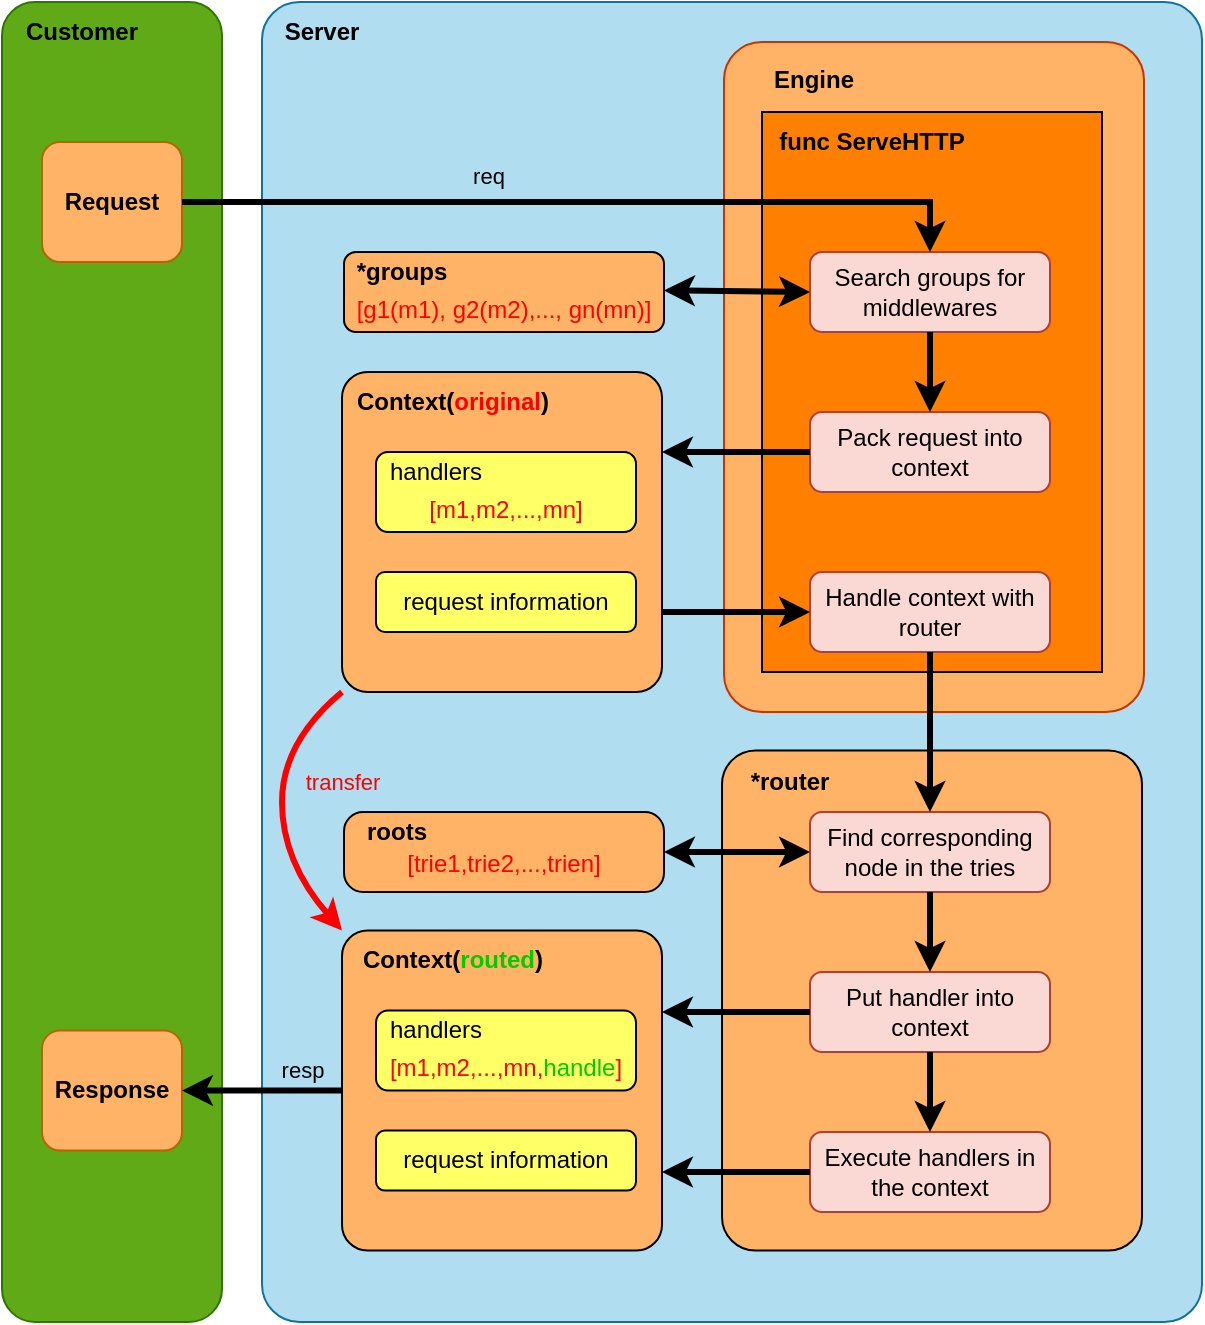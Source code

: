 <mxfile>
    <diagram id="V5zCxExv3vRcNPwlqdw-" name="第 1 页">
        <mxGraphModel dx="561" dy="326" grid="1" gridSize="10" guides="1" tooltips="1" connect="1" arrows="1" fold="1" page="1" pageScale="1" pageWidth="827" pageHeight="1169" background="none" math="0" shadow="0">
            <root>
                <mxCell id="0"/>
                <mxCell id="1" style="" parent="0"/>
                <mxCell id="11" value="" style="rounded=1;whiteSpace=wrap;html=1;fillColor=#60a917;strokeColor=#2D7600;fontColor=#ffffff;" parent="1" vertex="1">
                    <mxGeometry x="130" y="230" width="110" height="660" as="geometry"/>
                </mxCell>
                <mxCell id="132" value="" style="group" parent="1" vertex="1" connectable="0">
                    <mxGeometry x="260" y="230" width="470" height="660" as="geometry"/>
                </mxCell>
                <mxCell id="12" value="" style="rounded=1;whiteSpace=wrap;html=1;fillColor=#b1ddf0;arcSize=4;strokeColor=#10739e;" parent="132" vertex="1">
                    <mxGeometry width="470" height="660" as="geometry"/>
                </mxCell>
                <mxCell id="13" value="&lt;b&gt;Server&lt;/b&gt;" style="text;html=1;strokeColor=none;fillColor=none;align=center;verticalAlign=middle;whiteSpace=wrap;rounded=0;fontColor=#000000;" parent="132" vertex="1">
                    <mxGeometry width="60" height="30" as="geometry"/>
                </mxCell>
                <mxCell id="27" value="elements" style="" parent="0"/>
                <mxCell id="127" value="" style="group" parent="27" vertex="1" connectable="0">
                    <mxGeometry x="490" y="604.28" width="210" height="250" as="geometry"/>
                </mxCell>
                <mxCell id="128" value="" style="group" parent="127" vertex="1" connectable="0">
                    <mxGeometry width="210" height="250" as="geometry"/>
                </mxCell>
                <mxCell id="86" value="" style="rounded=1;whiteSpace=wrap;html=1;fontColor=#FF0000;strokeColor=default;fillColor=#FFB366;arcSize=8;" parent="128" vertex="1">
                    <mxGeometry width="210" height="250" as="geometry"/>
                </mxCell>
                <mxCell id="87" value="&lt;font color=&quot;#000000&quot;&gt;&lt;b&gt;*router&lt;/b&gt;&lt;/font&gt;" style="text;html=1;strokeColor=none;fillColor=none;align=center;verticalAlign=middle;whiteSpace=wrap;rounded=0;fontColor=#FF0000;" parent="128" vertex="1">
                    <mxGeometry x="4" width="60" height="31.5" as="geometry"/>
                </mxCell>
                <mxCell id="85" value="" style="group" parent="27" vertex="1" connectable="0">
                    <mxGeometry x="491" y="250" width="210" height="335" as="geometry"/>
                </mxCell>
                <mxCell id="14" value="" style="rounded=1;whiteSpace=wrap;html=1;fontColor=#000000;fillColor=#FFB366;strokeColor=#C73500;arcSize=9;" parent="85" vertex="1">
                    <mxGeometry width="210" height="335" as="geometry"/>
                </mxCell>
                <mxCell id="15" value="&lt;b&gt;Engine&lt;/b&gt;" style="text;html=1;strokeColor=none;fillColor=none;align=center;verticalAlign=middle;whiteSpace=wrap;rounded=0;fontColor=#000000;" parent="85" vertex="1">
                    <mxGeometry y="4.718" width="90" height="28.31" as="geometry"/>
                </mxCell>
                <mxCell id="32" value="&lt;font color=&quot;#000000&quot;&gt;&lt;b&gt;Request&lt;/b&gt;&lt;/font&gt;" style="rounded=1;whiteSpace=wrap;html=1;fillColor=#FFB366;strokeColor=#b46504;" parent="27" vertex="1">
                    <mxGeometry x="150" y="300" width="70" height="60" as="geometry"/>
                </mxCell>
                <mxCell id="33" value="&lt;b&gt;Customer&lt;/b&gt;" style="text;html=1;strokeColor=none;fillColor=none;align=center;verticalAlign=middle;whiteSpace=wrap;rounded=0;fontColor=#000000;" parent="27" vertex="1">
                    <mxGeometry x="140" y="230" width="60" height="30" as="geometry"/>
                </mxCell>
                <mxCell id="39" value="" style="rounded=0;whiteSpace=wrap;html=1;fontColor=#000000;fillColor=#FF8000;strokeColor=default;" parent="27" vertex="1">
                    <mxGeometry x="510" y="285" width="170" height="280" as="geometry"/>
                </mxCell>
                <mxCell id="59" value="" style="group" parent="27" vertex="1" connectable="0">
                    <mxGeometry x="534" y="315" width="120" height="240" as="geometry"/>
                </mxCell>
                <mxCell id="50" value="" style="group" parent="59" vertex="1" connectable="0">
                    <mxGeometry y="40" width="120" height="200" as="geometry"/>
                </mxCell>
                <mxCell id="42" value="&lt;font color=&quot;#000000&quot;&gt;Search groups for middlewares&lt;/font&gt;" style="rounded=1;whiteSpace=wrap;html=1;fillColor=#fad9d5;strokeColor=#ae4132;" parent="50" vertex="1">
                    <mxGeometry width="120" height="40" as="geometry"/>
                </mxCell>
                <mxCell id="43" value="&lt;font color=&quot;#000000&quot;&gt;Pack request into context&lt;/font&gt;" style="rounded=1;whiteSpace=wrap;html=1;fillColor=#fad9d5;strokeColor=#ae4132;" parent="50" vertex="1">
                    <mxGeometry y="80" width="120" height="40" as="geometry"/>
                </mxCell>
                <mxCell id="44" value="&lt;font color=&quot;#000000&quot;&gt;Handle context with router&lt;/font&gt;" style="rounded=1;whiteSpace=wrap;html=1;fillColor=#fad9d5;strokeColor=#ae4132;" parent="50" vertex="1">
                    <mxGeometry y="160" width="120" height="40" as="geometry"/>
                </mxCell>
                <mxCell id="140" value="" style="endArrow=classic;html=1;fontColor=#000000;strokeColor=#000000;strokeWidth=3;fillColor=#000000;gradientColor=#ffffff;entryX=0.5;entryY=0;entryDx=0;entryDy=0;exitX=0.5;exitY=1;exitDx=0;exitDy=0;" parent="50" source="42" target="43" edge="1">
                    <mxGeometry width="50" height="50" relative="1" as="geometry">
                        <mxPoint x="-4" y="75" as="sourcePoint"/>
                        <mxPoint x="46" y="25" as="targetPoint"/>
                    </mxGeometry>
                </mxCell>
                <mxCell id="40" value="&lt;b&gt;func ServeHTTP&lt;/b&gt;" style="text;html=1;strokeColor=none;fillColor=none;align=center;verticalAlign=middle;whiteSpace=wrap;rounded=0;fontColor=#000000;" parent="27" vertex="1">
                    <mxGeometry x="510" y="285" width="110" height="30" as="geometry"/>
                </mxCell>
                <mxCell id="63" value="" style="group" parent="27" vertex="1" connectable="0">
                    <mxGeometry x="321" y="355" width="140" height="40" as="geometry"/>
                </mxCell>
                <mxCell id="61" value="" style="rounded=1;whiteSpace=wrap;html=1;fontColor=#000000;strokeColor=default;fillColor=#FFB366;" parent="63" vertex="1">
                    <mxGeometry x="-20" width="160" height="40" as="geometry"/>
                </mxCell>
                <mxCell id="62" value="&lt;b&gt;*groups&lt;/b&gt;" style="text;html=1;strokeColor=none;fillColor=none;align=center;verticalAlign=middle;whiteSpace=wrap;rounded=0;fontColor=#000000;" parent="63" vertex="1">
                    <mxGeometry x="-16" width="50" height="20" as="geometry"/>
                </mxCell>
                <mxCell id="64" value="&lt;font color=&quot;#ff0000&quot;&gt;[g1(m1), g2(m2),..., gn(mn)]&lt;/font&gt;" style="text;html=1;strokeColor=none;fillColor=none;align=center;verticalAlign=middle;whiteSpace=wrap;rounded=0;fontColor=#000000;" parent="63" vertex="1">
                    <mxGeometry x="-20" y="19.2" width="160" height="20" as="geometry"/>
                </mxCell>
                <mxCell id="66" value="" style="group" parent="27" vertex="1" connectable="0">
                    <mxGeometry x="300" y="415" width="160" height="160" as="geometry"/>
                </mxCell>
                <mxCell id="67" value="" style="rounded=1;whiteSpace=wrap;html=1;fontColor=#000000;strokeColor=default;fillColor=#FFB366;arcSize=8;" parent="66" vertex="1">
                    <mxGeometry width="160" height="160" as="geometry"/>
                </mxCell>
                <mxCell id="68" value="&lt;b&gt;Context(&lt;font color=&quot;#ff0000&quot;&gt;original&lt;/font&gt;)&lt;/b&gt;" style="text;html=1;strokeColor=none;fillColor=none;align=center;verticalAlign=middle;whiteSpace=wrap;rounded=0;fontColor=#000000;" parent="66" vertex="1">
                    <mxGeometry width="111" height="30" as="geometry"/>
                </mxCell>
                <mxCell id="71" value="" style="group" parent="66" vertex="1" connectable="0">
                    <mxGeometry x="17" y="40" width="130" height="40" as="geometry"/>
                </mxCell>
                <mxCell id="72" value="" style="rounded=1;whiteSpace=wrap;html=1;fontColor=#000000;strokeColor=default;fillColor=#FFFF66;" parent="71" vertex="1">
                    <mxGeometry width="130" height="40" as="geometry"/>
                </mxCell>
                <mxCell id="80" value="" style="group" parent="71" vertex="1" connectable="0">
                    <mxGeometry width="112" height="39.197" as="geometry"/>
                </mxCell>
                <mxCell id="73" value="handlers" style="text;html=1;strokeColor=none;fillColor=none;align=center;verticalAlign=middle;whiteSpace=wrap;rounded=0;fontColor=#000000;" parent="80" vertex="1">
                    <mxGeometry width="60" height="20" as="geometry"/>
                </mxCell>
                <mxCell id="74" value="&lt;font color=&quot;#ff0000&quot;&gt;[m1,m2,...,mn]&lt;/font&gt;" style="text;html=1;strokeColor=none;fillColor=none;align=center;verticalAlign=middle;whiteSpace=wrap;rounded=0;fontColor=#000000;" parent="71" vertex="1">
                    <mxGeometry x="15" y="19.197" width="100" height="20" as="geometry"/>
                </mxCell>
                <mxCell id="76" value="" style="group" parent="66" vertex="1" connectable="0">
                    <mxGeometry x="17" y="100" width="130" height="30" as="geometry"/>
                </mxCell>
                <mxCell id="77" value="" style="rounded=1;whiteSpace=wrap;html=1;fontColor=#000000;strokeColor=default;fillColor=#FFFF66;" parent="76" vertex="1">
                    <mxGeometry width="130" height="30" as="geometry"/>
                </mxCell>
                <mxCell id="78" value="request information" style="text;html=1;strokeColor=none;fillColor=none;align=center;verticalAlign=middle;whiteSpace=wrap;rounded=0;fontColor=#000000;" parent="76" vertex="1">
                    <mxGeometry y="7.5" width="130" height="15" as="geometry"/>
                </mxCell>
                <mxCell id="88" value="&lt;font color=&quot;#000000&quot;&gt;Find corresponding node in the tries&lt;/font&gt;" style="rounded=1;whiteSpace=wrap;html=1;fillColor=#fad9d5;strokeColor=#ae4132;" parent="27" vertex="1">
                    <mxGeometry x="534" y="635" width="120" height="40" as="geometry"/>
                </mxCell>
                <mxCell id="90" value="&lt;font color=&quot;#000000&quot;&gt;Put handler into context&lt;/font&gt;" style="rounded=1;whiteSpace=wrap;html=1;fillColor=#fad9d5;strokeColor=#ae4132;" parent="27" vertex="1">
                    <mxGeometry x="534" y="715" width="120" height="40" as="geometry"/>
                </mxCell>
                <mxCell id="91" value="&lt;font color=&quot;#000000&quot;&gt;Execute handlers in the context&lt;/font&gt;" style="rounded=1;whiteSpace=wrap;html=1;fillColor=#fad9d5;strokeColor=#ae4132;" parent="27" vertex="1">
                    <mxGeometry x="534" y="795" width="120" height="40" as="geometry"/>
                </mxCell>
                <mxCell id="96" value="" style="group" parent="27" vertex="1" connectable="0">
                    <mxGeometry x="300" y="694.28" width="160" height="160" as="geometry"/>
                </mxCell>
                <mxCell id="97" value="" style="rounded=1;whiteSpace=wrap;html=1;fontColor=#000000;strokeColor=default;fillColor=#FFB366;arcSize=8;" parent="96" vertex="1">
                    <mxGeometry width="160" height="160" as="geometry"/>
                </mxCell>
                <mxCell id="98" value="&lt;b&gt;Context(&lt;font color=&quot;#00cc00&quot;&gt;routed&lt;/font&gt;)&lt;/b&gt;" style="text;html=1;strokeColor=none;fillColor=none;align=center;verticalAlign=middle;whiteSpace=wrap;rounded=0;fontColor=#000000;" parent="96" vertex="1">
                    <mxGeometry width="111" height="30" as="geometry"/>
                </mxCell>
                <mxCell id="99" value="" style="group" parent="96" vertex="1" connectable="0">
                    <mxGeometry x="17" y="40" width="130" height="40" as="geometry"/>
                </mxCell>
                <mxCell id="100" value="" style="rounded=1;whiteSpace=wrap;html=1;fontColor=#000000;strokeColor=default;fillColor=#FFFF66;" parent="99" vertex="1">
                    <mxGeometry width="130" height="40" as="geometry"/>
                </mxCell>
                <mxCell id="101" value="" style="group" parent="99" vertex="1" connectable="0">
                    <mxGeometry width="112" height="39.197" as="geometry"/>
                </mxCell>
                <mxCell id="102" value="handlers" style="text;html=1;strokeColor=none;fillColor=none;align=center;verticalAlign=middle;whiteSpace=wrap;rounded=0;fontColor=#000000;" parent="101" vertex="1">
                    <mxGeometry width="60" height="20" as="geometry"/>
                </mxCell>
                <mxCell id="103" value="&lt;font color=&quot;#ff0000&quot;&gt;[m1,m2,...,mn,&lt;/font&gt;&lt;font color=&quot;#00cc00&quot;&gt;handle&lt;/font&gt;&lt;font color=&quot;#ff0000&quot;&gt;]&lt;/font&gt;" style="text;html=1;strokeColor=none;fillColor=none;align=center;verticalAlign=middle;whiteSpace=wrap;rounded=0;fontColor=#000000;" parent="99" vertex="1">
                    <mxGeometry x="15" y="19.197" width="100" height="20" as="geometry"/>
                </mxCell>
                <mxCell id="104" value="" style="group" parent="96" vertex="1" connectable="0">
                    <mxGeometry x="17" y="100" width="130" height="30" as="geometry"/>
                </mxCell>
                <mxCell id="105" value="" style="rounded=1;whiteSpace=wrap;html=1;fontColor=#000000;strokeColor=default;fillColor=#FFFF66;" parent="104" vertex="1">
                    <mxGeometry width="130" height="30" as="geometry"/>
                </mxCell>
                <mxCell id="106" value="request information" style="text;html=1;strokeColor=none;fillColor=none;align=center;verticalAlign=middle;whiteSpace=wrap;rounded=0;fontColor=#000000;" parent="104" vertex="1">
                    <mxGeometry y="7.5" width="130" height="15" as="geometry"/>
                </mxCell>
                <mxCell id="119" value="" style="group" parent="27" vertex="1" connectable="0">
                    <mxGeometry x="301" y="635" width="160" height="40" as="geometry"/>
                </mxCell>
                <mxCell id="108" value="" style="rounded=1;whiteSpace=wrap;html=1;fontColor=#000000;strokeColor=default;fillColor=#FFB366;arcSize=24;" parent="119" vertex="1">
                    <mxGeometry width="160" height="40" as="geometry"/>
                </mxCell>
                <mxCell id="109" value="&lt;b&gt;roots&lt;/b&gt;" style="text;html=1;strokeColor=none;fillColor=none;align=center;verticalAlign=middle;whiteSpace=wrap;rounded=0;fontColor=#000000;" parent="119" vertex="1">
                    <mxGeometry x="7" y="1" width="38.89" height="17.14" as="geometry"/>
                </mxCell>
                <mxCell id="120" value="&lt;font color=&quot;#ff0000&quot;&gt;[trie1,trie2,...,trien]&lt;/font&gt;" style="text;html=1;strokeColor=none;fillColor=none;align=center;verticalAlign=middle;whiteSpace=wrap;rounded=0;fontColor=#000000;" parent="119" vertex="1">
                    <mxGeometry y="17.14" width="160" height="17.14" as="geometry"/>
                </mxCell>
                <mxCell id="136" value="" style="endArrow=classic;startArrow=classic;html=1;fontColor=#000000;strokeColor=#000000;strokeWidth=3;fillColor=#000000;gradientColor=#ffffff;entryX=0;entryY=0.5;entryDx=0;entryDy=0;exitX=1;exitY=0;exitDx=0;exitDy=0;" parent="27" source="64" target="42" edge="1">
                    <mxGeometry width="50" height="50" relative="1" as="geometry">
                        <mxPoint x="270" y="410" as="sourcePoint"/>
                        <mxPoint x="320" y="360" as="targetPoint"/>
                    </mxGeometry>
                </mxCell>
                <mxCell id="137" value="" style="endArrow=classic;html=1;fontColor=#000000;strokeColor=#000000;strokeWidth=3;fillColor=#000000;gradientColor=#ffffff;exitX=0;exitY=0.5;exitDx=0;exitDy=0;entryX=1;entryY=0.25;entryDx=0;entryDy=0;" parent="27" source="43" target="67" edge="1">
                    <mxGeometry width="50" height="50" relative="1" as="geometry">
                        <mxPoint x="270" y="410" as="sourcePoint"/>
                        <mxPoint x="320" y="360" as="targetPoint"/>
                    </mxGeometry>
                </mxCell>
                <mxCell id="141" value="" style="endArrow=classic;html=1;fontColor=#000000;strokeColor=#000000;strokeWidth=3;fillColor=#000000;gradientColor=#ffffff;exitX=1;exitY=0.75;exitDx=0;exitDy=0;entryX=0;entryY=0.5;entryDx=0;entryDy=0;" parent="27" source="67" target="44" edge="1">
                    <mxGeometry width="50" height="50" relative="1" as="geometry">
                        <mxPoint x="530" y="510" as="sourcePoint"/>
                        <mxPoint x="580" y="460" as="targetPoint"/>
                    </mxGeometry>
                </mxCell>
                <mxCell id="143" value="" style="endArrow=classic;html=1;fontColor=#000000;strokeColor=#000000;strokeWidth=3;fillColor=#000000;gradientColor=#ffffff;entryX=0.5;entryY=0;entryDx=0;entryDy=0;exitX=0.5;exitY=1;exitDx=0;exitDy=0;" parent="27" source="44" target="88" edge="1">
                    <mxGeometry width="50" height="50" relative="1" as="geometry">
                        <mxPoint x="530" y="630" as="sourcePoint"/>
                        <mxPoint x="580" y="580" as="targetPoint"/>
                    </mxGeometry>
                </mxCell>
                <mxCell id="144" value="" style="endArrow=classic;startArrow=classic;html=1;fontColor=#000000;strokeColor=#000000;strokeWidth=3;fillColor=#000000;gradientColor=#ffffff;exitX=1;exitY=0.5;exitDx=0;exitDy=0;entryX=0;entryY=0.5;entryDx=0;entryDy=0;" parent="27" source="108" target="88" edge="1">
                    <mxGeometry width="50" height="50" relative="1" as="geometry">
                        <mxPoint x="530" y="710" as="sourcePoint"/>
                        <mxPoint x="580" y="660" as="targetPoint"/>
                    </mxGeometry>
                </mxCell>
                <mxCell id="145" value="" style="endArrow=classic;html=1;fontColor=#000000;strokeColor=#000000;strokeWidth=3;fillColor=#000000;gradientColor=#ffffff;exitX=0.5;exitY=1;exitDx=0;exitDy=0;entryX=0.5;entryY=0;entryDx=0;entryDy=0;" parent="27" source="88" target="90" edge="1">
                    <mxGeometry width="50" height="50" relative="1" as="geometry">
                        <mxPoint x="510" y="710" as="sourcePoint"/>
                        <mxPoint x="560" y="660" as="targetPoint"/>
                    </mxGeometry>
                </mxCell>
                <mxCell id="146" value="" style="endArrow=classic;html=1;fontColor=#000000;strokeColor=#000000;strokeWidth=3;fillColor=#000000;gradientColor=#ffffff;exitX=0;exitY=0.5;exitDx=0;exitDy=0;" parent="27" source="90" edge="1">
                    <mxGeometry width="50" height="50" relative="1" as="geometry">
                        <mxPoint x="500" y="750" as="sourcePoint"/>
                        <mxPoint x="460" y="735" as="targetPoint"/>
                    </mxGeometry>
                </mxCell>
                <mxCell id="147" value="" style="endArrow=classic;html=1;fontColor=#000000;strokeColor=#000000;strokeWidth=3;fillColor=#000000;gradientColor=#ffffff;exitX=0;exitY=0.5;exitDx=0;exitDy=0;" parent="27" source="91" edge="1">
                    <mxGeometry width="50" height="50" relative="1" as="geometry">
                        <mxPoint x="440" y="760" as="sourcePoint"/>
                        <mxPoint x="460" y="815" as="targetPoint"/>
                    </mxGeometry>
                </mxCell>
                <mxCell id="148" value="" style="endArrow=classic;html=1;fontColor=#000000;strokeColor=#000000;strokeWidth=3;fillColor=#000000;gradientColor=#ffffff;entryX=0.5;entryY=0;entryDx=0;entryDy=0;exitX=0.5;exitY=1;exitDx=0;exitDy=0;" parent="27" source="90" target="91" edge="1">
                    <mxGeometry width="50" height="50" relative="1" as="geometry">
                        <mxPoint x="550" y="760" as="sourcePoint"/>
                        <mxPoint x="600" y="710" as="targetPoint"/>
                    </mxGeometry>
                </mxCell>
                <mxCell id="150" style="edgeStyle=orthogonalEdgeStyle;html=1;exitX=1;exitY=0.5;exitDx=0;exitDy=0;entryX=0.5;entryY=0;entryDx=0;entryDy=0;fontColor=#000000;startFill=1;endFill=1;strokeColor=#000000;strokeWidth=3;fillColor=#000000;gradientColor=#ffffff;rounded=0;" parent="27" source="32" target="42" edge="1">
                    <mxGeometry relative="1" as="geometry">
                        <Array as="points">
                            <mxPoint x="220" y="330"/>
                            <mxPoint x="594" y="330"/>
                        </Array>
                    </mxGeometry>
                </mxCell>
                <mxCell id="151" value="req" style="edgeLabel;html=1;align=center;verticalAlign=middle;resizable=0;points=[];fontColor=#000000;labelBackgroundColor=none;" parent="150" vertex="1" connectable="0">
                    <mxGeometry x="-0.348" y="3" relative="1" as="geometry">
                        <mxPoint x="23" y="-10" as="offset"/>
                    </mxGeometry>
                </mxCell>
                <mxCell id="152" value="&lt;font color=&quot;#000000&quot;&gt;&lt;b&gt;Response&lt;/b&gt;&lt;/font&gt;" style="rounded=1;whiteSpace=wrap;html=1;fillColor=#FFB366;strokeColor=#b46504;" parent="27" vertex="1">
                    <mxGeometry x="150" y="744.28" width="70" height="60" as="geometry"/>
                </mxCell>
                <mxCell id="153" value="" style="endArrow=classic;html=1;fontColor=#000000;strokeColor=#000000;strokeWidth=3;fillColor=#000000;gradientColor=#ffffff;exitX=0;exitY=0.5;exitDx=0;exitDy=0;entryX=1;entryY=0.5;entryDx=0;entryDy=0;" parent="27" source="97" target="152" edge="1">
                    <mxGeometry width="50" height="50" relative="1" as="geometry">
                        <mxPoint x="360" y="620" as="sourcePoint"/>
                        <mxPoint x="410" y="570" as="targetPoint"/>
                    </mxGeometry>
                </mxCell>
                <mxCell id="154" value="resp" style="edgeLabel;html=1;align=center;verticalAlign=middle;resizable=0;points=[];fontColor=#000000;labelBackgroundColor=none;" parent="153" vertex="1" connectable="0">
                    <mxGeometry x="-0.267" y="1" relative="1" as="geometry">
                        <mxPoint x="9" y="-12" as="offset"/>
                    </mxGeometry>
                </mxCell>
                <mxCell id="155" value="" style="curved=1;endArrow=classic;html=1;fontColor=#000000;strokeColor=#FF0000;strokeWidth=3;fillColor=#000000;gradientColor=#ffffff;exitX=0;exitY=1;exitDx=0;exitDy=0;entryX=0;entryY=0;entryDx=0;entryDy=0;" parent="27" source="67" target="98" edge="1">
                    <mxGeometry width="50" height="50" relative="1" as="geometry">
                        <mxPoint x="450" y="610" as="sourcePoint"/>
                        <mxPoint x="500" y="560" as="targetPoint"/>
                        <Array as="points">
                            <mxPoint x="270" y="600"/>
                            <mxPoint x="270" y="660"/>
                        </Array>
                    </mxGeometry>
                </mxCell>
                <mxCell id="156" value="transfer" style="edgeLabel;html=1;align=center;verticalAlign=middle;resizable=0;points=[];fontColor=#FF0000;labelBackgroundColor=none;" parent="155" vertex="1" connectable="0">
                    <mxGeometry x="-0.161" y="1" relative="1" as="geometry">
                        <mxPoint x="29" y="-2" as="offset"/>
                    </mxGeometry>
                </mxCell>
            </root>
        </mxGraphModel>
    </diagram>
</mxfile>